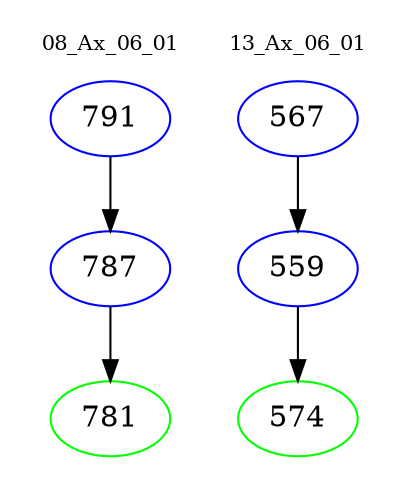 digraph{
subgraph cluster_0 {
color = white
label = "08_Ax_06_01";
fontsize=10;
T0_791 [label="791", color="blue"]
T0_791 -> T0_787 [color="black"]
T0_787 [label="787", color="blue"]
T0_787 -> T0_781 [color="black"]
T0_781 [label="781", color="green"]
}
subgraph cluster_1 {
color = white
label = "13_Ax_06_01";
fontsize=10;
T1_567 [label="567", color="blue"]
T1_567 -> T1_559 [color="black"]
T1_559 [label="559", color="blue"]
T1_559 -> T1_574 [color="black"]
T1_574 [label="574", color="green"]
}
}
